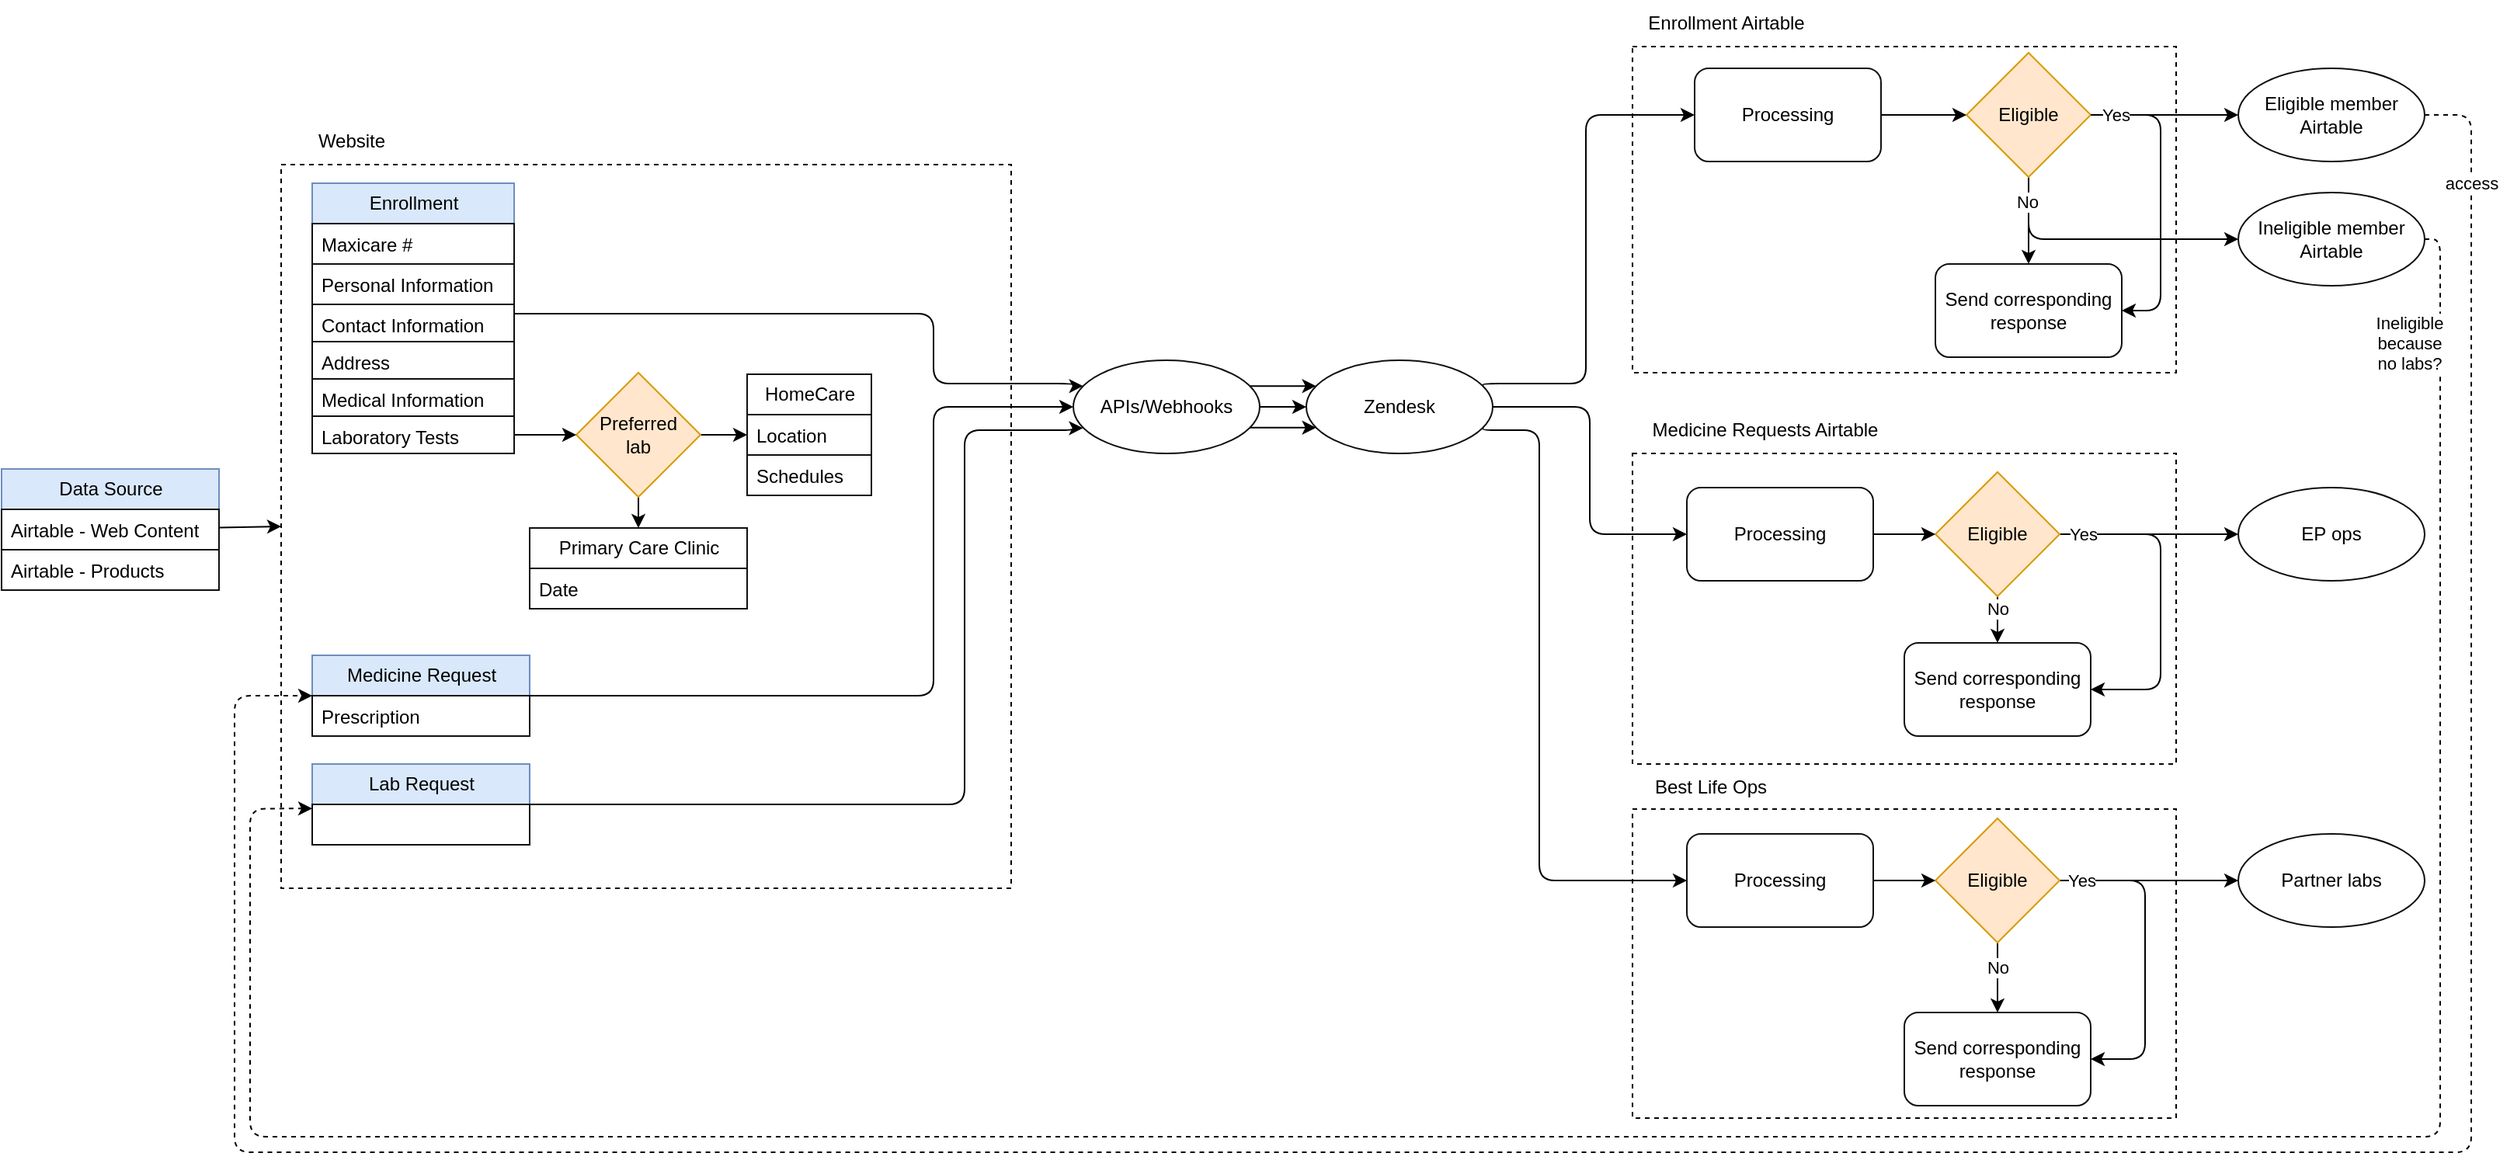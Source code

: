 <mxfile>
    <diagram id="sgmZRAU2HHghloOzveoO" name="Page-1">
        <mxGraphModel dx="1905" dy="698" grid="1" gridSize="10" guides="1" tooltips="1" connect="1" arrows="1" fold="1" page="1" pageScale="1" pageWidth="850" pageHeight="1100" math="0" shadow="0">
            <root>
                <mxCell id="0"/>
                <mxCell id="1" parent="0"/>
                <mxCell id="46" style="edgeStyle=none;html=1;entryX=0;entryY=0.5;entryDx=0;entryDy=0;" parent="1" source="43" target="48" edge="1">
                    <mxGeometry relative="1" as="geometry">
                        <mxPoint x="250" y="440.22" as="targetPoint"/>
                    </mxGeometry>
                </mxCell>
                <mxCell id="43" value="Data Source" style="swimlane;fontStyle=0;childLayout=stackLayout;horizontal=1;startSize=26;fillColor=#dae8fc;horizontalStack=0;resizeParent=1;resizeParentMax=0;resizeLast=0;collapsible=1;marginBottom=0;html=1;strokeColor=#6c8ebf;swimlaneFillColor=#FFFFFF;" parent="1" vertex="1">
                    <mxGeometry x="60" y="500" width="140" height="78" as="geometry"/>
                </mxCell>
                <mxCell id="44" value="Airtable - Web Content" style="text;strokeColor=#0F0F0F;fillColor=none;align=left;verticalAlign=top;spacingLeft=4;spacingRight=4;overflow=hidden;rotatable=0;points=[[0,0.5],[1,0.5]];portConstraint=eastwest;whiteSpace=wrap;html=1;swimlaneFillColor=#FFFFFF;" parent="43" vertex="1">
                    <mxGeometry y="26" width="140" height="26" as="geometry"/>
                </mxCell>
                <mxCell id="45" value="Airtable - Products" style="text;strokeColor=#0F0F0F;fillColor=none;align=left;verticalAlign=top;spacingLeft=4;spacingRight=4;overflow=hidden;rotatable=0;points=[[0,0.5],[1,0.5]];portConstraint=eastwest;whiteSpace=wrap;html=1;swimlaneFillColor=#FFFFFF;" parent="43" vertex="1">
                    <mxGeometry y="52" width="140" height="26" as="geometry"/>
                </mxCell>
                <mxCell id="48" value="" style="rounded=0;whiteSpace=wrap;html=1;fillColor=none;dashed=1;" parent="1" vertex="1">
                    <mxGeometry x="240" y="304" width="470" height="466" as="geometry"/>
                </mxCell>
                <mxCell id="49" value="Website" style="text;html=1;align=center;verticalAlign=middle;resizable=0;points=[];autosize=1;strokeColor=none;fillColor=none;" parent="1" vertex="1">
                    <mxGeometry x="250" y="274" width="70" height="30" as="geometry"/>
                </mxCell>
                <mxCell id="50" value="Enrollment" style="swimlane;fontStyle=0;childLayout=stackLayout;horizontal=1;startSize=26;fillColor=#dae8fc;horizontalStack=0;resizeParent=1;resizeParentMax=0;resizeLast=0;collapsible=1;marginBottom=0;html=1;strokeColor=#6c8ebf;swimlaneFillColor=#FFFFFF;" parent="1" vertex="1">
                    <mxGeometry x="260" y="316" width="130" height="174" as="geometry"/>
                </mxCell>
                <mxCell id="51" value="Maxicare #" style="text;strokeColor=#0F0F0F;fillColor=none;align=left;verticalAlign=top;spacingLeft=4;spacingRight=4;overflow=hidden;rotatable=0;points=[[0,0.5],[1,0.5]];portConstraint=eastwest;whiteSpace=wrap;html=1;" parent="50" vertex="1">
                    <mxGeometry y="26" width="130" height="26" as="geometry"/>
                </mxCell>
                <mxCell id="52" value="Personal Information" style="text;strokeColor=#0F0F0F;fillColor=none;align=left;verticalAlign=top;spacingLeft=4;spacingRight=4;overflow=hidden;rotatable=0;points=[[0,0.5],[1,0.5]];portConstraint=eastwest;whiteSpace=wrap;html=1;" parent="50" vertex="1">
                    <mxGeometry y="52" width="130" height="26" as="geometry"/>
                </mxCell>
                <mxCell id="53" value="Contact Information" style="text;strokeColor=#0F0F0F;fillColor=none;align=left;verticalAlign=top;spacingLeft=4;spacingRight=4;overflow=hidden;rotatable=0;points=[[0,0.5],[1,0.5]];portConstraint=eastwest;whiteSpace=wrap;html=1;" parent="50" vertex="1">
                    <mxGeometry y="78" width="130" height="24" as="geometry"/>
                </mxCell>
                <mxCell id="54" value="Address" style="text;strokeColor=#0F0F0F;fillColor=none;align=left;verticalAlign=top;spacingLeft=4;spacingRight=4;overflow=hidden;rotatable=0;points=[[0,0.5],[1,0.5]];portConstraint=eastwest;whiteSpace=wrap;html=1;" parent="50" vertex="1">
                    <mxGeometry y="102" width="130" height="24" as="geometry"/>
                </mxCell>
                <mxCell id="55" value="Medical Information&lt;span style=&quot;white-space: pre;&quot;&gt;&#9;&lt;/span&gt;" style="text;strokeColor=#0F0F0F;fillColor=none;align=left;verticalAlign=top;spacingLeft=4;spacingRight=4;overflow=hidden;rotatable=0;points=[[0,0.5],[1,0.5]];portConstraint=eastwest;whiteSpace=wrap;html=1;" parent="50" vertex="1">
                    <mxGeometry y="126" width="130" height="24" as="geometry"/>
                </mxCell>
                <mxCell id="56" value="Laboratory Tests" style="text;strokeColor=#0F0F0F;fillColor=none;align=left;verticalAlign=top;spacingLeft=4;spacingRight=4;overflow=hidden;rotatable=0;points=[[0,0.5],[1,0.5]];portConstraint=eastwest;whiteSpace=wrap;html=1;" parent="50" vertex="1">
                    <mxGeometry y="150" width="130" height="24" as="geometry"/>
                </mxCell>
                <mxCell id="74" value="" style="rounded=0;whiteSpace=wrap;html=1;fillColor=none;dashed=1;" parent="1" vertex="1">
                    <mxGeometry x="1110" y="228" width="350" height="210" as="geometry"/>
                </mxCell>
                <mxCell id="75" value="Enrollment Airtable" style="text;html=1;align=center;verticalAlign=middle;resizable=0;points=[];autosize=1;strokeColor=none;fillColor=none;" parent="1" vertex="1">
                    <mxGeometry x="1110" y="198" width="120" height="30" as="geometry"/>
                </mxCell>
                <mxCell id="76" value="" style="rounded=0;whiteSpace=wrap;html=1;fillColor=none;dashed=1;" parent="1" vertex="1">
                    <mxGeometry x="1110" y="490" width="350" height="200" as="geometry"/>
                </mxCell>
                <mxCell id="77" value="Medicine Requests Airtable" style="text;html=1;align=center;verticalAlign=middle;resizable=0;points=[];autosize=1;strokeColor=none;fillColor=none;" parent="1" vertex="1">
                    <mxGeometry x="1110" y="460" width="170" height="30" as="geometry"/>
                </mxCell>
                <mxCell id="114" style="edgeStyle=orthogonalEdgeStyle;html=1;entryX=0;entryY=0.5;entryDx=0;entryDy=0;startArrow=none;startFill=0;endArrow=classic;endFill=1;" parent="1" source="86" target="90" edge="1">
                    <mxGeometry relative="1" as="geometry">
                        <Array as="points">
                            <mxPoint x="660" y="646"/>
                            <mxPoint x="660" y="460"/>
                        </Array>
                    </mxGeometry>
                </mxCell>
                <mxCell id="86" value="Medicine Request" style="swimlane;fontStyle=0;childLayout=stackLayout;horizontal=1;startSize=26;fillColor=#dae8fc;horizontalStack=0;resizeParent=1;resizeParentMax=0;resizeLast=0;collapsible=1;marginBottom=0;html=1;strokeColor=#6c8ebf;swimlaneFillColor=#FFFFFF;" parent="1" vertex="1">
                    <mxGeometry x="260" y="620" width="140" height="52" as="geometry"/>
                </mxCell>
                <mxCell id="87" value="Prescription" style="text;strokeColor=#0F0F0F;fillColor=none;align=left;verticalAlign=top;spacingLeft=4;spacingRight=4;overflow=hidden;rotatable=0;points=[[0,0.5],[1,0.5]];portConstraint=eastwest;whiteSpace=wrap;html=1;swimlaneFillColor=#FFFFFF;" parent="86" vertex="1">
                    <mxGeometry y="26" width="140" height="26" as="geometry"/>
                </mxCell>
                <mxCell id="128" style="edgeStyle=orthogonalEdgeStyle;html=1;exitX=1;exitY=0.75;exitDx=0;exitDy=0;entryX=0;entryY=0.5;entryDx=0;entryDy=0;startArrow=none;startFill=0;endArrow=classic;endFill=1;" parent="1" source="89" target="167" edge="1">
                    <mxGeometry relative="1" as="geometry">
                        <mxPoint x="1020" y="450" as="sourcePoint"/>
                        <Array as="points">
                            <mxPoint x="1050" y="475"/>
                            <mxPoint x="1050" y="765"/>
                        </Array>
                    </mxGeometry>
                </mxCell>
                <mxCell id="148" style="edgeStyle=orthogonalEdgeStyle;html=1;exitX=1;exitY=0.25;exitDx=0;exitDy=0;entryX=0;entryY=0.5;entryDx=0;entryDy=0;startArrow=none;startFill=0;endArrow=classic;endFill=1;" parent="1" source="89" target="171" edge="1">
                    <mxGeometry relative="1" as="geometry">
                        <Array as="points">
                            <mxPoint x="1014" y="445"/>
                            <mxPoint x="1080" y="445"/>
                            <mxPoint x="1080" y="272"/>
                        </Array>
                    </mxGeometry>
                </mxCell>
                <mxCell id="165" style="edgeStyle=orthogonalEdgeStyle;html=1;entryX=0;entryY=0.5;entryDx=0;entryDy=0;startArrow=none;startFill=0;endArrow=classic;endFill=1;" parent="1" source="89" target="164" edge="1">
                    <mxGeometry relative="1" as="geometry"/>
                </mxCell>
                <mxCell id="89" value="Zendesk" style="ellipse;whiteSpace=wrap;html=1;fontFamily=Helvetica;fontSize=12;fontColor=default;align=center;strokeColor=#0F0F0F;fillColor=#FFFFFF;" parent="1" vertex="1">
                    <mxGeometry x="900" y="430" width="120" height="60" as="geometry"/>
                </mxCell>
                <mxCell id="95" style="html=1;exitX=1;exitY=0.75;exitDx=0;exitDy=0;entryX=0;entryY=0.75;entryDx=0;entryDy=0;" parent="1" source="90" target="89" edge="1">
                    <mxGeometry relative="1" as="geometry"/>
                </mxCell>
                <mxCell id="96" style="html=1;exitX=1;exitY=0.25;exitDx=0;exitDy=0;entryX=0;entryY=0.25;entryDx=0;entryDy=0;" parent="1" source="90" target="89" edge="1">
                    <mxGeometry relative="1" as="geometry"/>
                </mxCell>
                <mxCell id="124" style="html=1;entryX=0;entryY=0.5;entryDx=0;entryDy=0;startArrow=none;startFill=0;endArrow=classic;endFill=1;" parent="1" source="90" target="89" edge="1">
                    <mxGeometry relative="1" as="geometry"/>
                </mxCell>
                <mxCell id="90" value="APIs/Webhooks" style="ellipse;whiteSpace=wrap;html=1;fontFamily=Helvetica;fontSize=12;fontColor=default;align=center;strokeColor=#0F0F0F;fillColor=#FFFFFF;" parent="1" vertex="1">
                    <mxGeometry x="750" y="430" width="120" height="60" as="geometry"/>
                </mxCell>
                <mxCell id="93" style="edgeStyle=orthogonalEdgeStyle;html=1;entryX=0;entryY=0.25;entryDx=0;entryDy=0;" parent="1" source="53" target="90" edge="1">
                    <mxGeometry relative="1" as="geometry">
                        <Array as="points">
                            <mxPoint x="660" y="400"/>
                            <mxPoint x="660" y="445"/>
                            <mxPoint x="750" y="445"/>
                            <mxPoint x="750" y="447"/>
                        </Array>
                    </mxGeometry>
                </mxCell>
                <mxCell id="188" style="edgeStyle=none;html=1;exitX=1;exitY=0.5;exitDx=0;exitDy=0;entryX=0;entryY=0.5;entryDx=0;entryDy=0;" parent="1" source="99" target="103" edge="1">
                    <mxGeometry relative="1" as="geometry"/>
                </mxCell>
                <mxCell id="189" style="edgeStyle=none;html=1;entryX=0.5;entryY=0;entryDx=0;entryDy=0;" parent="1" source="99" target="107" edge="1">
                    <mxGeometry relative="1" as="geometry"/>
                </mxCell>
                <mxCell id="99" value="Preferred &lt;br&gt;lab" style="rhombus;whiteSpace=wrap;html=1;fillColor=#ffe6cc;strokeColor=#d79b00;" parent="1" vertex="1">
                    <mxGeometry x="430" y="438" width="80" height="80" as="geometry"/>
                </mxCell>
                <mxCell id="100" style="edgeStyle=none;html=1;exitX=1;exitY=0.5;exitDx=0;exitDy=0;entryX=0;entryY=0.5;entryDx=0;entryDy=0;" parent="1" source="56" target="99" edge="1">
                    <mxGeometry relative="1" as="geometry"/>
                </mxCell>
                <mxCell id="102" value="HomeCare" style="swimlane;fontStyle=0;childLayout=stackLayout;horizontal=1;startSize=26;fillColor=#FFFFFF;horizontalStack=0;resizeParent=1;resizeParentMax=0;resizeLast=0;collapsible=1;marginBottom=0;html=1;strokeColor=#0F0F0F;swimlaneFillColor=#FFFFFF;" parent="1" vertex="1">
                    <mxGeometry x="540" y="439" width="80" height="78" as="geometry"/>
                </mxCell>
                <mxCell id="103" value="Location" style="text;strokeColor=#0F0F0F;fillColor=none;align=left;verticalAlign=top;spacingLeft=4;spacingRight=4;overflow=hidden;rotatable=0;points=[[0,0.5],[1,0.5]];portConstraint=eastwest;whiteSpace=wrap;html=1;swimlaneFillColor=#FFFFFF;" parent="102" vertex="1">
                    <mxGeometry y="26" width="80" height="26" as="geometry"/>
                </mxCell>
                <mxCell id="104" value="Schedules" style="text;strokeColor=#0F0F0F;fillColor=none;align=left;verticalAlign=top;spacingLeft=4;spacingRight=4;overflow=hidden;rotatable=0;points=[[0,0.5],[1,0.5]];portConstraint=eastwest;whiteSpace=wrap;html=1;swimlaneFillColor=#FFFFFF;" parent="102" vertex="1">
                    <mxGeometry y="52" width="80" height="26" as="geometry"/>
                </mxCell>
                <mxCell id="107" value="Primary Care Clinic" style="swimlane;fontStyle=0;childLayout=stackLayout;horizontal=1;startSize=26;fillColor=#FFFFFF;horizontalStack=0;resizeParent=1;resizeParentMax=0;resizeLast=0;collapsible=1;marginBottom=0;html=1;strokeColor=#0F0F0F;swimlaneFillColor=#FFFFFF;" parent="1" vertex="1">
                    <mxGeometry x="400" y="538" width="140" height="52" as="geometry"/>
                </mxCell>
                <mxCell id="108" value="Date" style="text;strokeColor=#0F0F0F;fillColor=none;align=left;verticalAlign=top;spacingLeft=4;spacingRight=4;overflow=hidden;rotatable=0;points=[[0,0.5],[1,0.5]];portConstraint=eastwest;whiteSpace=wrap;html=1;swimlaneFillColor=#FFFFFF;" parent="107" vertex="1">
                    <mxGeometry y="26" width="140" height="26" as="geometry"/>
                </mxCell>
                <mxCell id="130" style="edgeStyle=orthogonalEdgeStyle;html=1;entryX=0;entryY=0.5;entryDx=0;entryDy=0;startArrow=none;startFill=0;endArrow=classic;endFill=1;" parent="1" source="115" target="129" edge="1">
                    <mxGeometry relative="1" as="geometry"/>
                </mxCell>
                <mxCell id="152" style="edgeStyle=orthogonalEdgeStyle;html=1;entryX=1;entryY=0.5;entryDx=0;entryDy=0;startArrow=none;startFill=0;endArrow=classic;endFill=1;exitX=1;exitY=0.5;exitDx=0;exitDy=0;" parent="1" source="115" target="151" edge="1">
                    <mxGeometry relative="1" as="geometry">
                        <mxPoint x="1445" y="578.0" as="sourcePoint"/>
                        <mxPoint x="1370" y="638" as="targetPoint"/>
                        <Array as="points">
                            <mxPoint x="1450" y="542"/>
                            <mxPoint x="1450" y="642"/>
                        </Array>
                    </mxGeometry>
                </mxCell>
                <mxCell id="155" value="Yes" style="edgeLabel;html=1;align=center;verticalAlign=middle;resizable=0;points=[];" parent="152" vertex="1" connectable="0">
                    <mxGeometry x="-0.863" relative="1" as="geometry">
                        <mxPoint as="offset"/>
                    </mxGeometry>
                </mxCell>
                <mxCell id="153" style="edgeStyle=orthogonalEdgeStyle;html=1;entryX=0.5;entryY=0;entryDx=0;entryDy=0;startArrow=none;startFill=0;endArrow=classic;endFill=1;" parent="1" source="115" target="151" edge="1">
                    <mxGeometry relative="1" as="geometry">
                        <Array as="points">
                            <mxPoint x="1345" y="590"/>
                            <mxPoint x="1345" y="590"/>
                        </Array>
                    </mxGeometry>
                </mxCell>
                <mxCell id="154" value="No" style="edgeLabel;html=1;align=center;verticalAlign=middle;resizable=0;points=[];" parent="153" vertex="1" connectable="0">
                    <mxGeometry x="-0.811" relative="1" as="geometry">
                        <mxPoint y="5" as="offset"/>
                    </mxGeometry>
                </mxCell>
                <mxCell id="115" value="Eligible" style="rhombus;whiteSpace=wrap;html=1;fillColor=#ffe6cc;strokeColor=#d79b00;" parent="1" vertex="1">
                    <mxGeometry x="1305" y="502" width="80" height="80" as="geometry"/>
                </mxCell>
                <mxCell id="123" style="edgeStyle=orthogonalEdgeStyle;html=1;entryX=0.052;entryY=0.728;entryDx=0;entryDy=0;startArrow=none;startFill=0;endArrow=classic;endFill=1;entryPerimeter=0;" parent="1" source="120" target="90" edge="1">
                    <mxGeometry relative="1" as="geometry">
                        <Array as="points">
                            <mxPoint x="680" y="716"/>
                            <mxPoint x="680" y="475"/>
                            <mxPoint x="750" y="475"/>
                            <mxPoint x="750" y="474"/>
                        </Array>
                    </mxGeometry>
                </mxCell>
                <mxCell id="120" value="Lab Request" style="swimlane;fontStyle=0;childLayout=stackLayout;horizontal=1;startSize=26;fillColor=#dae8fc;horizontalStack=0;resizeParent=1;resizeParentMax=0;resizeLast=0;collapsible=1;marginBottom=0;html=1;strokeColor=#6c8ebf;swimlaneFillColor=#FFFFFF;" parent="1" vertex="1">
                    <mxGeometry x="260" y="690" width="140" height="52" as="geometry"/>
                </mxCell>
                <mxCell id="121" value="" style="text;strokeColor=#0F0F0F;fillColor=none;align=left;verticalAlign=top;spacingLeft=4;spacingRight=4;overflow=hidden;rotatable=0;points=[[0,0.5],[1,0.5]];portConstraint=eastwest;whiteSpace=wrap;html=1;swimlaneFillColor=#FFFFFF;" parent="120" vertex="1">
                    <mxGeometry y="26" width="140" height="26" as="geometry"/>
                </mxCell>
                <mxCell id="125" value="" style="rounded=0;whiteSpace=wrap;html=1;fillColor=none;dashed=1;" parent="1" vertex="1">
                    <mxGeometry x="1110" y="719" width="350" height="199" as="geometry"/>
                </mxCell>
                <mxCell id="126" value="Best Life Ops" style="text;html=1;align=center;verticalAlign=middle;resizable=0;points=[];autosize=1;strokeColor=none;fillColor=none;" parent="1" vertex="1">
                    <mxGeometry x="1110" y="690" width="100" height="30" as="geometry"/>
                </mxCell>
                <mxCell id="129" value="EP&amp;nbsp;ops" style="ellipse;whiteSpace=wrap;html=1;fontFamily=Helvetica;fontSize=12;fontColor=default;align=center;strokeColor=#0F0F0F;fillColor=#FFFFFF;" parent="1" vertex="1">
                    <mxGeometry x="1500" y="512" width="120" height="60" as="geometry"/>
                </mxCell>
                <mxCell id="134" style="edgeStyle=orthogonalEdgeStyle;html=1;startArrow=none;startFill=0;endArrow=classic;endFill=1;entryX=0;entryY=0.5;entryDx=0;entryDy=0;dashed=1;exitX=1;exitY=0.5;exitDx=0;exitDy=0;" parent="1" source="146" target="86" edge="1">
                    <mxGeometry relative="1" as="geometry">
                        <mxPoint x="1500" y="670" as="targetPoint"/>
                        <mxPoint x="1430" y="680.067" as="sourcePoint"/>
                        <Array as="points">
                            <mxPoint x="1650" y="272"/>
                            <mxPoint x="1650" y="940"/>
                            <mxPoint x="210" y="940"/>
                            <mxPoint x="210" y="646"/>
                        </Array>
                    </mxGeometry>
                </mxCell>
                <mxCell id="135" value="access" style="edgeLabel;html=1;align=center;verticalAlign=middle;resizable=0;points=[];" parent="134" vertex="1" connectable="0">
                    <mxGeometry x="0.05" y="3" relative="1" as="geometry">
                        <mxPoint x="605" y="-627" as="offset"/>
                    </mxGeometry>
                </mxCell>
                <mxCell id="141" style="edgeStyle=orthogonalEdgeStyle;html=1;exitX=1;exitY=0.5;exitDx=0;exitDy=0;startArrow=none;startFill=0;endArrow=classic;endFill=1;entryX=0;entryY=0.5;entryDx=0;entryDy=0;" parent="1" source="145" target="146" edge="1">
                    <mxGeometry relative="1" as="geometry">
                        <Array as="points">
                            <mxPoint x="1500" y="272"/>
                        </Array>
                    </mxGeometry>
                </mxCell>
                <mxCell id="143" style="edgeStyle=orthogonalEdgeStyle;html=1;entryX=0;entryY=0.5;entryDx=0;entryDy=0;startArrow=none;startFill=0;endArrow=classic;endFill=1;exitX=0.5;exitY=1;exitDx=0;exitDy=0;" parent="1" source="145" target="147" edge="1">
                    <mxGeometry relative="1" as="geometry">
                        <Array as="points">
                            <mxPoint x="1365" y="352"/>
                        </Array>
                        <mxPoint x="1370" y="303.99" as="sourcePoint"/>
                        <mxPoint x="1525" y="353.99" as="targetPoint"/>
                    </mxGeometry>
                </mxCell>
                <mxCell id="144" value="No" style="edgeLabel;html=1;align=center;verticalAlign=middle;resizable=0;points=[];" parent="143" vertex="1" connectable="0">
                    <mxGeometry x="0.382" y="1" relative="1" as="geometry">
                        <mxPoint x="96" y="-17" as="offset"/>
                    </mxGeometry>
                </mxCell>
                <mxCell id="193" style="edgeStyle=none;html=1;" parent="1" source="145" target="173" edge="1">
                    <mxGeometry relative="1" as="geometry"/>
                </mxCell>
                <mxCell id="194" value="No" style="edgeLabel;html=1;align=center;verticalAlign=middle;resizable=0;points=[];" parent="193" vertex="1" connectable="0">
                    <mxGeometry x="-0.454" y="-1" relative="1" as="geometry">
                        <mxPoint as="offset"/>
                    </mxGeometry>
                </mxCell>
                <mxCell id="145" value="Eligible" style="rhombus;whiteSpace=wrap;html=1;fillColor=#ffe6cc;strokeColor=#d79b00;" parent="1" vertex="1">
                    <mxGeometry x="1325" y="232" width="80" height="80" as="geometry"/>
                </mxCell>
                <mxCell id="174" style="edgeStyle=orthogonalEdgeStyle;html=1;entryX=1;entryY=0.5;entryDx=0;entryDy=0;startArrow=none;startFill=0;endArrow=classic;endFill=1;exitX=1;exitY=0.5;exitDx=0;exitDy=0;" parent="1" source="145" target="173" edge="1">
                    <mxGeometry relative="1" as="geometry">
                        <Array as="points">
                            <mxPoint x="1450" y="272"/>
                            <mxPoint x="1450" y="398"/>
                        </Array>
                    </mxGeometry>
                </mxCell>
                <mxCell id="192" value="Yes" style="edgeLabel;html=1;align=center;verticalAlign=middle;resizable=0;points=[];" parent="174" vertex="1" connectable="0">
                    <mxGeometry x="-0.856" relative="1" as="geometry">
                        <mxPoint x="2" as="offset"/>
                    </mxGeometry>
                </mxCell>
                <mxCell id="146" value="Eligible member Airtable" style="ellipse;whiteSpace=wrap;html=1;fontFamily=Helvetica;fontSize=12;fontColor=default;align=center;strokeColor=#0F0F0F;fillColor=#FFFFFF;" parent="1" vertex="1">
                    <mxGeometry x="1500" y="242" width="120" height="60" as="geometry"/>
                </mxCell>
                <mxCell id="197" style="edgeStyle=orthogonalEdgeStyle;html=1;exitX=1;exitY=0.5;exitDx=0;exitDy=0;entryX=0;entryY=0.103;entryDx=0;entryDy=0;entryPerimeter=0;dashed=1;" parent="1" source="147" target="121" edge="1">
                    <mxGeometry relative="1" as="geometry">
                        <Array as="points">
                            <mxPoint x="1630" y="352"/>
                            <mxPoint x="1630" y="930"/>
                            <mxPoint x="220" y="930"/>
                            <mxPoint x="220" y="719"/>
                        </Array>
                    </mxGeometry>
                </mxCell>
                <mxCell id="198" value="Ineligible &lt;br&gt;because &lt;br&gt;no labs?" style="edgeLabel;html=1;align=center;verticalAlign=middle;resizable=0;points=[];" vertex="1" connectable="0" parent="197">
                    <mxGeometry x="-0.928" y="-2" relative="1" as="geometry">
                        <mxPoint x="-18" y="-4" as="offset"/>
                    </mxGeometry>
                </mxCell>
                <mxCell id="147" value="Ineligible member Airtable" style="ellipse;whiteSpace=wrap;html=1;fontFamily=Helvetica;fontSize=12;fontColor=default;align=center;strokeColor=#0F0F0F;fillColor=#FFFFFF;" parent="1" vertex="1">
                    <mxGeometry x="1500" y="322" width="120" height="60" as="geometry"/>
                </mxCell>
                <mxCell id="151" value="Send corresponding response" style="rounded=1;whiteSpace=wrap;html=1;strokeColor=#0F0F0F;fillColor=#FFFFFF;swimlaneFillColor=#FFFFFF;" parent="1" vertex="1">
                    <mxGeometry x="1285" y="612" width="120" height="60" as="geometry"/>
                </mxCell>
                <mxCell id="166" style="edgeStyle=orthogonalEdgeStyle;html=1;entryX=0;entryY=0.5;entryDx=0;entryDy=0;startArrow=none;startFill=0;endArrow=classic;endFill=1;" parent="1" source="164" target="115" edge="1">
                    <mxGeometry relative="1" as="geometry"/>
                </mxCell>
                <mxCell id="164" value="Processing" style="rounded=1;whiteSpace=wrap;html=1;strokeColor=#0F0F0F;fillColor=#FFFFFF;swimlaneFillColor=#FFFFFF;" parent="1" vertex="1">
                    <mxGeometry x="1145" y="512" width="120" height="60" as="geometry"/>
                </mxCell>
                <mxCell id="167" value="Processing" style="rounded=1;whiteSpace=wrap;html=1;strokeColor=#0F0F0F;fillColor=#FFFFFF;swimlaneFillColor=#FFFFFF;" parent="1" vertex="1">
                    <mxGeometry x="1145" y="735" width="120" height="60" as="geometry"/>
                </mxCell>
                <mxCell id="172" style="edgeStyle=orthogonalEdgeStyle;html=1;entryX=0;entryY=0.5;entryDx=0;entryDy=0;startArrow=none;startFill=0;endArrow=classic;endFill=1;" parent="1" source="171" target="145" edge="1">
                    <mxGeometry relative="1" as="geometry"/>
                </mxCell>
                <mxCell id="171" value="Processing" style="rounded=1;whiteSpace=wrap;html=1;strokeColor=#0F0F0F;fillColor=#FFFFFF;swimlaneFillColor=#FFFFFF;" parent="1" vertex="1">
                    <mxGeometry x="1150" y="242" width="120" height="60" as="geometry"/>
                </mxCell>
                <mxCell id="173" value="Send corresponding response" style="rounded=1;whiteSpace=wrap;html=1;strokeColor=#0F0F0F;fillColor=#FFFFFF;swimlaneFillColor=#FFFFFF;" parent="1" vertex="1">
                    <mxGeometry x="1305" y="368" width="120" height="60" as="geometry"/>
                </mxCell>
                <mxCell id="179" style="edgeStyle=orthogonalEdgeStyle;html=1;entryX=0;entryY=0.5;entryDx=0;entryDy=0;startArrow=none;startFill=0;endArrow=classic;endFill=1;" parent="1" source="184" target="185" edge="1">
                    <mxGeometry relative="1" as="geometry"/>
                </mxCell>
                <mxCell id="180" style="edgeStyle=orthogonalEdgeStyle;html=1;entryX=1;entryY=0.5;entryDx=0;entryDy=0;startArrow=none;startFill=0;endArrow=classic;endFill=1;exitX=1;exitY=0.5;exitDx=0;exitDy=0;" parent="1" source="184" target="186" edge="1">
                    <mxGeometry relative="1" as="geometry">
                        <mxPoint x="1465" y="806.0" as="sourcePoint"/>
                        <mxPoint x="1390" y="866" as="targetPoint"/>
                        <Array as="points">
                            <mxPoint x="1440" y="765"/>
                            <mxPoint x="1440" y="880"/>
                        </Array>
                    </mxGeometry>
                </mxCell>
                <mxCell id="181" value="Yes" style="edgeLabel;html=1;align=center;verticalAlign=middle;resizable=0;points=[];" parent="180" vertex="1" connectable="0">
                    <mxGeometry x="-0.863" relative="1" as="geometry">
                        <mxPoint as="offset"/>
                    </mxGeometry>
                </mxCell>
                <mxCell id="182" style="edgeStyle=orthogonalEdgeStyle;html=1;entryX=0.5;entryY=0;entryDx=0;entryDy=0;startArrow=none;startFill=0;endArrow=classic;endFill=1;exitX=0.5;exitY=1;exitDx=0;exitDy=0;" parent="1" source="184" target="186" edge="1">
                    <mxGeometry relative="1" as="geometry">
                        <Array as="points">
                            <mxPoint x="1345" y="818"/>
                            <mxPoint x="1345" y="818"/>
                        </Array>
                    </mxGeometry>
                </mxCell>
                <mxCell id="183" value="No" style="edgeLabel;html=1;align=center;verticalAlign=middle;resizable=0;points=[];" parent="182" vertex="1" connectable="0">
                    <mxGeometry x="-0.811" relative="1" as="geometry">
                        <mxPoint y="11" as="offset"/>
                    </mxGeometry>
                </mxCell>
                <mxCell id="184" value="Eligible" style="rhombus;whiteSpace=wrap;html=1;fillColor=#ffe6cc;strokeColor=#d79b00;" parent="1" vertex="1">
                    <mxGeometry x="1305" y="725" width="80" height="80" as="geometry"/>
                </mxCell>
                <mxCell id="185" value="Partner labs" style="ellipse;whiteSpace=wrap;html=1;fontFamily=Helvetica;fontSize=12;fontColor=default;align=center;strokeColor=#0F0F0F;fillColor=#FFFFFF;" parent="1" vertex="1">
                    <mxGeometry x="1500" y="735" width="120" height="60" as="geometry"/>
                </mxCell>
                <mxCell id="186" value="Send corresponding response" style="rounded=1;whiteSpace=wrap;html=1;strokeColor=#0F0F0F;fillColor=#FFFFFF;swimlaneFillColor=#FFFFFF;" parent="1" vertex="1">
                    <mxGeometry x="1285" y="850" width="120" height="60" as="geometry"/>
                </mxCell>
                <mxCell id="187" style="edgeStyle=orthogonalEdgeStyle;html=1;entryX=0;entryY=0.5;entryDx=0;entryDy=0;startArrow=none;startFill=0;endArrow=classic;endFill=1;exitX=1;exitY=0.5;exitDx=0;exitDy=0;" parent="1" source="167" target="184" edge="1">
                    <mxGeometry relative="1" as="geometry">
                        <mxPoint x="1285" y="770" as="sourcePoint"/>
                    </mxGeometry>
                </mxCell>
            </root>
        </mxGraphModel>
    </diagram>
</mxfile>